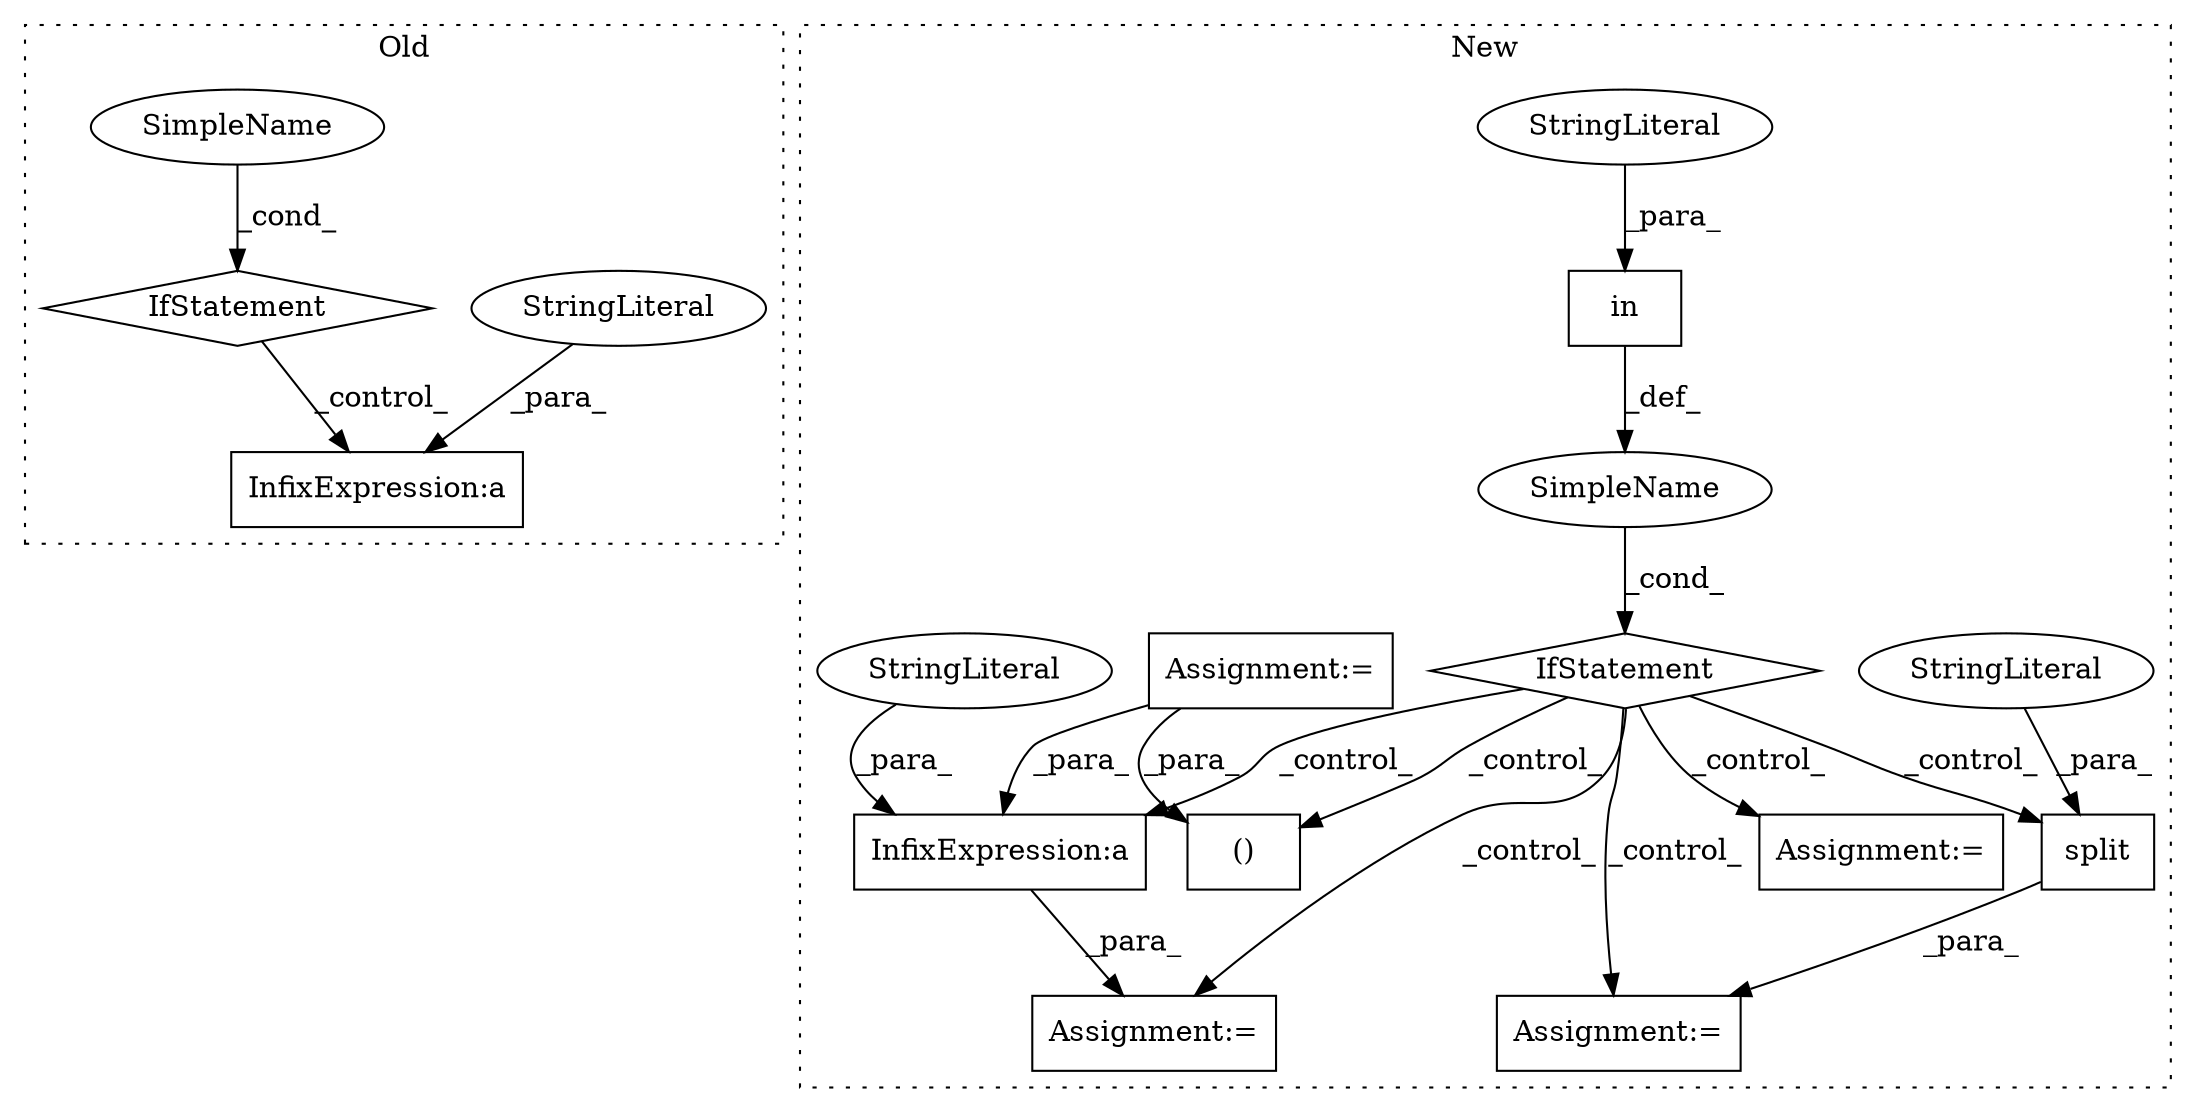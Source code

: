 digraph G {
subgraph cluster0 {
1 [label="IfStatement" a="25" s="1550" l="24" shape="diamond"];
14 [label="InfixExpression:a" a="27" s="1486" l="3" shape="box"];
15 [label="StringLiteral" a="45" s="1463" l="23" shape="ellipse"];
17 [label="SimpleName" a="42" s="1569" l="5" shape="ellipse"];
label = "Old";
style="dotted";
}
subgraph cluster1 {
2 [label="split" a="32" s="1478,1487" l="6,1" shape="box"];
3 [label="Assignment:=" a="7" s="1473" l="2" shape="box"];
4 [label="StringLiteral" a="45" s="1484" l="3" shape="ellipse"];
5 [label="SimpleName" a="42" s="" l="" shape="ellipse"];
6 [label="IfStatement" a="25" s="1415,1434" l="10,2" shape="diamond"];
7 [label="Assignment:=" a="7" s="1542" l="1" shape="box"];
8 [label="in" a="105" s="1425" l="9" shape="box"];
9 [label="StringLiteral" a="45" s="1425" l="3" shape="ellipse"];
10 [label="Assignment:=" a="7" s="1501" l="1" shape="box"];
11 [label="InfixExpression:a" a="27" s="1506" l="3" shape="box"];
12 [label="StringLiteral" a="45" s="1503" l="3" shape="ellipse"];
13 [label="()" a="106" s="1455" l="18" shape="box"];
16 [label="Assignment:=" a="7" s="416" l="3" shape="box"];
label = "New";
style="dotted";
}
1 -> 14 [label="_control_"];
2 -> 3 [label="_para_"];
4 -> 2 [label="_para_"];
5 -> 6 [label="_cond_"];
6 -> 10 [label="_control_"];
6 -> 11 [label="_control_"];
6 -> 7 [label="_control_"];
6 -> 3 [label="_control_"];
6 -> 2 [label="_control_"];
6 -> 13 [label="_control_"];
8 -> 5 [label="_def_"];
9 -> 8 [label="_para_"];
11 -> 10 [label="_para_"];
12 -> 11 [label="_para_"];
15 -> 14 [label="_para_"];
16 -> 11 [label="_para_"];
16 -> 13 [label="_para_"];
17 -> 1 [label="_cond_"];
}